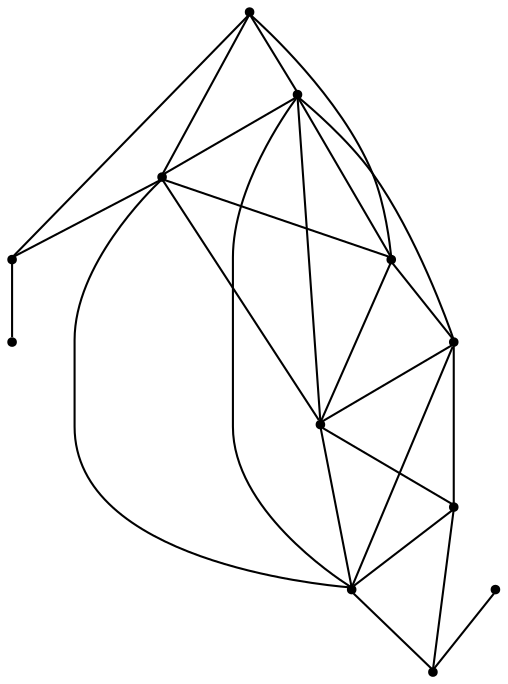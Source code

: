 graph {
  node [shape=point,comment="{\"directed\":false,\"doi\":\"10.1007/11618058_25\",\"figure\":\"3\"}"]

  v0 [pos="553.8947129360465,1076.751433478462"]
  v1 [pos="683.0854106104651,1076.7555024888788"]
  v2 [pos="816.4435501453488,1076.7555024888788"]
  v3 [pos="949.8016896802326,1076.7555024888788"]
  v4 [pos="1083.1598292151164,1076.7555024888788"]
  v5 [pos="1216.51796875,1076.7555024888788"]
  v6 [pos="547.4851471656976,1416.4930767483188"]
  v7 [pos="676.6758448401163,1416.497272915311"]
  v8 [pos="810.033984375,1416.497272915311"]
  v9 [pos="943.3921239098837,1416.497272915311"]
  v10 [pos="1076.7503270348836,1416.497272915311"]
  v11 [pos="1210.1084665697674,1416.497272915311"]

  v1 -- v0 [id="-2",pos="683.0854106104651,1076.7555024888788 553.8947129360465,1076.751433478462 553.8947129360465,1076.751433478462 553.8947129360465,1076.751433478462"]
  v2 -- v1 [id="-3",pos="816.4435501453488,1076.7555024888788 683.0854106104651,1076.7555024888788 683.0854106104651,1076.7555024888788 683.0854106104651,1076.7555024888788"]
  v3 -- v2 [id="-4",pos="949.8016896802326,1076.7555024888788 816.4435501453488,1076.7555024888788 816.4435501453488,1076.7555024888788 816.4435501453488,1076.7555024888788"]
  v4 -- v3 [id="-5",pos="1083.1598292151164,1076.7555024888788 949.8016896802326,1076.7555024888788 949.8016896802326,1076.7555024888788 949.8016896802326,1076.7555024888788"]
  v5 -- v4 [id="-6",pos="1216.51796875,1076.7555024888788 1083.1598292151164,1076.7555024888788 1083.1598292151164,1076.7555024888788 1083.1598292151164,1076.7555024888788"]
  v6 -- v2 [id="-8",pos="547.4851471656976,1416.4930767483188 816.4435501453488,1076.7555024888788 816.4435501453488,1076.7555024888788 816.4435501453488,1076.7555024888788"]
  v6 -- v5 [id="-9",pos="547.4851471656976,1416.4930767483188 1216.51796875,1076.7555024888788 1216.51796875,1076.7555024888788 1216.51796875,1076.7555024888788"]
  v6 -- v1 [id="-10",pos="547.4851471656976,1416.4930767483188 683.0854106104651,1076.7555024888788 683.0854106104651,1076.7555024888788 683.0854106104651,1076.7555024888788"]
  v6 -- v3 [id="-11",pos="547.4851471656976,1416.4930767483188 949.8016896802326,1076.7555024888788 949.8016896802326,1076.7555024888788 949.8016896802326,1076.7555024888788"]
  v6 -- v4 [id="-12",pos="547.4851471656976,1416.4930767483188 1083.1598292151164,1076.7555024888788 1083.1598292151164,1076.7555024888788 1083.1598292151164,1076.7555024888788"]
  v7 -- v3 [id="-13",pos="676.6758448401163,1416.497272915311 949.8016896802326,1076.7555024888788 949.8016896802326,1076.7555024888788 949.8016896802326,1076.7555024888788"]
  v7 -- v5 [id="-14",pos="676.6758448401163,1416.497272915311 1216.51796875,1076.7555024888788 1216.51796875,1076.7555024888788 1216.51796875,1076.7555024888788"]
  v8 -- v4 [id="-15",pos="810.033984375,1416.497272915311 1083.1598292151164,1076.7555024888788 1083.1598292151164,1076.7555024888788 1083.1598292151164,1076.7555024888788"]
  v2 -- v7 [id="-16",pos="816.4435501453488,1076.7555024888788 676.6758448401163,1416.497272915311 676.6758448401163,1416.497272915311 676.6758448401163,1416.497272915311"]
  v9 -- v5 [id="-17",pos="943.3921239098837,1416.497272915311 1216.51796875,1076.7555024888788 1216.51796875,1076.7555024888788 1216.51796875,1076.7555024888788"]
  v3 -- v8 [id="-18",pos="949.8016896802326,1076.7555024888788 810.033984375,1416.497272915311 810.033984375,1416.497272915311 810.033984375,1416.497272915311"]
  v4 -- v9 [id="-19",pos="1083.1598292151164,1076.7555024888788 943.3921239098837,1416.497272915311 943.3921239098837,1416.497272915311 943.3921239098837,1416.497272915311"]
  v4 -- v7 [id="-20",pos="1083.1598292151164,1076.7555024888788 676.6758448401163,1416.497272915311 676.6758448401163,1416.497272915311 676.6758448401163,1416.497272915311"]
  v5 -- v8 [id="-21",pos="1216.51796875,1076.7555024888788 810.033984375,1416.497272915311 810.033984375,1416.497272915311 810.033984375,1416.497272915311"]
  v5 -- v10 [id="-22",pos="1216.51796875,1076.7555024888788 1076.7503270348836,1416.497272915311 1076.7503270348836,1416.497272915311 1076.7503270348836,1416.497272915311"]
  v11 -- v10 [id="-24",pos="1210.1084665697674,1416.497272915311 1076.7503270348836,1416.497272915311 1076.7503270348836,1416.497272915311 1076.7503270348836,1416.497272915311"]
  v10 -- v9 [id="-25",pos="1076.7503270348836,1416.497272915311 943.3921239098837,1416.497272915311 943.3921239098837,1416.497272915311 943.3921239098837,1416.497272915311"]
  v9 -- v8 [id="-26",pos="943.3921239098837,1416.497272915311 810.033984375,1416.497272915311 810.033984375,1416.497272915311 810.033984375,1416.497272915311"]
  v8 -- v7 [id="-27",pos="810.033984375,1416.497272915311 676.6758448401163,1416.497272915311 676.6758448401163,1416.497272915311 676.6758448401163,1416.497272915311"]
  v7 -- v6 [id="-28",pos="676.6758448401163,1416.497272915311 547.4851471656976,1416.4930767483188 547.4851471656976,1416.4930767483188 547.4851471656976,1416.4930767483188"]
}